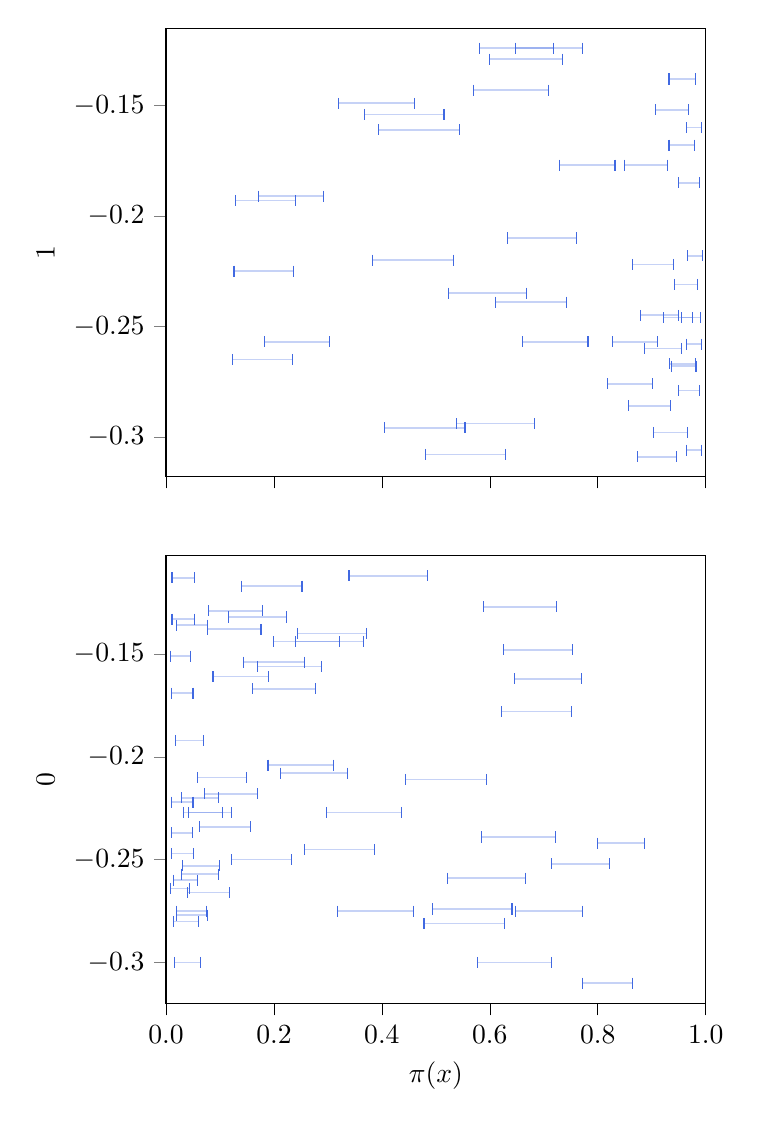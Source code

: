 % This file was created with tikzplotlib v0.10.1.
\begin{tikzpicture}

\definecolor{darkgray176}{RGB}{176,176,176}
\definecolor{royalblue}{RGB}{65,105,225}

\begin{groupplot}[group style={group size=1 by 2}]
\nextgroupplot[
scaled x ticks=manual:{}{\pgfmathparse{#1}},
tick align=outside,
tick pos=left,
x grid style={darkgray176},
xmin=0, xmax=1,
xtick style={color=black},
xticklabels={},
ylabel={1},
ymin=-0.318, ymax=-0.115
]
\addplot [draw=royalblue, fill=royalblue, mark=|, only marks]
table{%
x  y
0.904 -0.298
0.966 -0.298
};
\addplot [draw=royalblue, fill=royalblue, mark=|, only marks]
table{%
x  y
0.955 -0.246
0.99 -0.246
};
\addplot [draw=royalblue, fill=royalblue, mark=|, only marks]
table{%
x  y
0.966 -0.218
0.994 -0.218
};
\addplot [draw=royalblue, fill=royalblue, mark=|, only marks]
table{%
x  y
0.368 -0.154
0.515 -0.154
};
\addplot [draw=royalblue, fill=royalblue, mark=|, only marks]
table{%
x  y
0.907 -0.152
0.968 -0.152
};
\addplot [draw=royalblue, fill=royalblue, mark=|, only marks]
table{%
x  y
0.942 -0.231
0.985 -0.231
};
\addplot [draw=royalblue, fill=royalblue, mark=|, only marks]
table{%
x  y
0.523 -0.235
0.668 -0.235
};
\addplot [draw=royalblue, fill=royalblue, mark=|, only marks]
table{%
x  y
0.633 -0.21
0.76 -0.21
};
\addplot [draw=royalblue, fill=royalblue, mark=|, only marks]
table{%
x  y
0.128 -0.193
0.24 -0.193
};
\addplot [draw=royalblue, fill=royalblue, mark=|, only marks]
table{%
x  y
0.873 -0.309
0.946 -0.309
};
\addplot [draw=royalblue, fill=royalblue, mark=|, only marks]
table{%
x  y
0.319 -0.149
0.461 -0.149
};
\addplot [draw=royalblue, fill=royalblue, mark=|, only marks]
table{%
x  y
0.182 -0.257
0.303 -0.257
};
\addplot [draw=royalblue, fill=royalblue, mark=|, only marks]
table{%
x  y
0.933 -0.267
0.981 -0.267
};
\addplot [draw=royalblue, fill=royalblue, mark=|, only marks]
table{%
x  y
0.865 -0.222
0.94 -0.222
};
\addplot [draw=royalblue, fill=royalblue, mark=|, only marks]
table{%
x  y
0.932 -0.138
0.981 -0.138
};
\addplot [draw=royalblue, fill=royalblue, mark=|, only marks]
table{%
x  y
0.661 -0.257
0.782 -0.257
};
\addplot [draw=royalblue, fill=royalblue, mark=|, only marks]
table{%
x  y
0.48 -0.308
0.629 -0.308
};
\addplot [draw=royalblue, fill=royalblue, mark=|, only marks]
table{%
x  y
0.647 -0.124
0.771 -0.124
};
\addplot [draw=royalblue, fill=royalblue, mark=|, only marks]
table{%
x  y
0.123 -0.265
0.234 -0.265
};
\addplot [draw=royalblue, fill=royalblue, mark=|, only marks]
table{%
x  y
0.126 -0.225
0.237 -0.225
};
\addplot [draw=royalblue, fill=royalblue, mark=|, only marks]
table{%
x  y
0.569 -0.143
0.708 -0.143
};
\addplot [draw=royalblue, fill=royalblue, mark=|, only marks]
table{%
x  y
0.404 -0.296
0.554 -0.296
};
\addplot [draw=royalblue, fill=royalblue, mark=|, only marks]
table{%
x  y
0.964 -0.16
0.993 -0.16
};
\addplot [draw=royalblue, fill=royalblue, mark=|, only marks]
table{%
x  y
0.172 -0.191
0.291 -0.191
};
\addplot [draw=royalblue, fill=royalblue, mark=|, only marks]
table{%
x  y
0.964 -0.306
0.993 -0.306
};
\addplot [draw=royalblue, fill=royalblue, mark=|, only marks]
table{%
x  y
0.61 -0.239
0.742 -0.239
};
\addplot [draw=royalblue, fill=royalblue, mark=|, only marks]
table{%
x  y
0.922 -0.246
0.975 -0.246
};
\addplot [draw=royalblue, fill=royalblue, mark=|, only marks]
table{%
x  y
0.383 -0.22
0.532 -0.22
};
\addplot [draw=royalblue, fill=royalblue, mark=|, only marks]
table{%
x  y
0.879 -0.245
0.95 -0.245
};
\addplot [draw=royalblue, fill=royalblue, mark=|, only marks]
table{%
x  y
0.827 -0.257
0.91 -0.257
};
\addplot [draw=royalblue, fill=royalblue, mark=|, only marks]
table{%
x  y
0.581 -0.124
0.718 -0.124
};
\addplot [draw=royalblue, fill=royalblue, mark=|, only marks]
table{%
x  y
0.936 -0.268
0.982 -0.268
};
\addplot [draw=royalblue, fill=royalblue, mark=|, only marks]
table{%
x  y
0.857 -0.286
0.934 -0.286
};
\addplot [draw=royalblue, fill=royalblue, mark=|, only marks]
table{%
x  y
0.85 -0.177
0.929 -0.177
};
\addplot [draw=royalblue, fill=royalblue, mark=|, only marks]
table{%
x  y
0.393 -0.161
0.543 -0.161
};
\addplot [draw=royalblue, fill=royalblue, mark=|, only marks]
table{%
x  y
0.729 -0.177
0.832 -0.177
};
\addplot [draw=royalblue, fill=royalblue, mark=|, only marks]
table{%
x  y
0.539 -0.294
0.682 -0.294
};
\addplot [draw=royalblue, fill=royalblue, mark=|, only marks]
table{%
x  y
0.949 -0.279
0.988 -0.279
};
\addplot [draw=royalblue, fill=royalblue, mark=|, only marks]
table{%
x  y
0.95 -0.185
0.988 -0.185
};
\addplot [draw=royalblue, fill=royalblue, mark=|, only marks]
table{%
x  y
0.964 -0.258
0.993 -0.258
};
\addplot [draw=royalblue, fill=royalblue, mark=|, only marks]
table{%
x  y
0.6 -0.129
0.734 -0.129
};
\addplot [draw=royalblue, fill=royalblue, mark=|, only marks]
table{%
x  y
0.886 -0.26
0.955 -0.26
};
\addplot [draw=royalblue, fill=royalblue, mark=|, only marks]
table{%
x  y
0.932 -0.168
0.98 -0.168
};
\addplot [draw=royalblue, fill=royalblue, mark=|, only marks]
table{%
x  y
0.818 -0.276
0.901 -0.276
};
\addplot [semithick, royalblue, opacity=0.3]
table {%
0.904 -0.298
0.966 -0.298
};
\addplot [semithick, royalblue, opacity=0.3]
table {%
0.955 -0.246
0.99 -0.246
};
\addplot [semithick, royalblue, opacity=0.3]
table {%
0.966 -0.218
0.994 -0.218
};
\addplot [semithick, royalblue, opacity=0.3]
table {%
0.368 -0.154
0.515 -0.154
};
\addplot [semithick, royalblue, opacity=0.3]
table {%
0.907 -0.152
0.968 -0.152
};
\addplot [semithick, royalblue, opacity=0.3]
table {%
0.942 -0.231
0.985 -0.231
};
\addplot [semithick, royalblue, opacity=0.3]
table {%
0.523 -0.235
0.668 -0.235
};
\addplot [semithick, royalblue, opacity=0.3]
table {%
0.633 -0.21
0.76 -0.21
};
\addplot [semithick, royalblue, opacity=0.3]
table {%
0.128 -0.193
0.24 -0.193
};
\addplot [semithick, royalblue, opacity=0.3]
table {%
0.873 -0.309
0.946 -0.309
};
\addplot [semithick, royalblue, opacity=0.3]
table {%
0.319 -0.149
0.461 -0.149
};
\addplot [semithick, royalblue, opacity=0.3]
table {%
0.182 -0.257
0.303 -0.257
};
\addplot [semithick, royalblue, opacity=0.3]
table {%
0.933 -0.267
0.981 -0.267
};
\addplot [semithick, royalblue, opacity=0.3]
table {%
0.865 -0.222
0.94 -0.222
};
\addplot [semithick, royalblue, opacity=0.3]
table {%
0.932 -0.138
0.981 -0.138
};
\addplot [semithick, royalblue, opacity=0.3]
table {%
0.661 -0.257
0.782 -0.257
};
\addplot [semithick, royalblue, opacity=0.3]
table {%
0.48 -0.308
0.629 -0.308
};
\addplot [semithick, royalblue, opacity=0.3]
table {%
0.647 -0.124
0.771 -0.124
};
\addplot [semithick, royalblue, opacity=0.3]
table {%
0.123 -0.265
0.234 -0.265
};
\addplot [semithick, royalblue, opacity=0.3]
table {%
0.126 -0.225
0.237 -0.225
};
\addplot [semithick, royalblue, opacity=0.3]
table {%
0.569 -0.143
0.708 -0.143
};
\addplot [semithick, royalblue, opacity=0.3]
table {%
0.404 -0.296
0.554 -0.296
};
\addplot [semithick, royalblue, opacity=0.3]
table {%
0.964 -0.16
0.993 -0.16
};
\addplot [semithick, royalblue, opacity=0.3]
table {%
0.172 -0.191
0.291 -0.191
};
\addplot [semithick, royalblue, opacity=0.3]
table {%
0.964 -0.306
0.993 -0.306
};
\addplot [semithick, royalblue, opacity=0.3]
table {%
0.61 -0.239
0.742 -0.239
};
\addplot [semithick, royalblue, opacity=0.3]
table {%
0.922 -0.246
0.975 -0.246
};
\addplot [semithick, royalblue, opacity=0.3]
table {%
0.383 -0.22
0.532 -0.22
};
\addplot [semithick, royalblue, opacity=0.3]
table {%
0.879 -0.245
0.95 -0.245
};
\addplot [semithick, royalblue, opacity=0.3]
table {%
0.827 -0.257
0.91 -0.257
};
\addplot [semithick, royalblue, opacity=0.3]
table {%
0.581 -0.124
0.718 -0.124
};
\addplot [semithick, royalblue, opacity=0.3]
table {%
0.936 -0.268
0.982 -0.268
};
\addplot [semithick, royalblue, opacity=0.3]
table {%
0.857 -0.286
0.934 -0.286
};
\addplot [semithick, royalblue, opacity=0.3]
table {%
0.85 -0.177
0.929 -0.177
};
\addplot [semithick, royalblue, opacity=0.3]
table {%
0.393 -0.161
0.543 -0.161
};
\addplot [semithick, royalblue, opacity=0.3]
table {%
0.729 -0.177
0.832 -0.177
};
\addplot [semithick, royalblue, opacity=0.3]
table {%
0.539 -0.294
0.682 -0.294
};
\addplot [semithick, royalblue, opacity=0.3]
table {%
0.949 -0.279
0.988 -0.279
};
\addplot [semithick, royalblue, opacity=0.3]
table {%
0.95 -0.185
0.988 -0.185
};
\addplot [semithick, royalblue, opacity=0.3]
table {%
0.964 -0.258
0.993 -0.258
};
\addplot [semithick, royalblue, opacity=0.3]
table {%
0.6 -0.129
0.734 -0.129
};
\addplot [semithick, royalblue, opacity=0.3]
table {%
0.886 -0.26
0.955 -0.26
};
\addplot [semithick, royalblue, opacity=0.3]
table {%
0.932 -0.168
0.98 -0.168
};
\addplot [semithick, royalblue, opacity=0.3]
table {%
0.818 -0.276
0.901 -0.276
};

\nextgroupplot[
tick align=outside,
tick pos=left,
x grid style={darkgray176},
xlabel={\(\displaystyle \pi(x)\)},
xmin=0, xmax=1,
xtick style={color=black},
xtick={0,0.2,0.4,0.6,0.8,1},
xticklabels={
  \(\displaystyle {0.0}\),
  \(\displaystyle {0.2}\),
  \(\displaystyle {0.4}\),
  \(\displaystyle {0.6}\),
  \(\displaystyle {0.8}\),
  \(\displaystyle {1.0}\)
},
ylabel={0},
ymin=-0.32, ymax=-0.102
]
\addplot [draw=royalblue, fill=royalblue, mark=|, only marks]
table{%
x  y
0.257 -0.245
0.387 -0.245
};
\addplot [draw=royalblue, fill=royalblue, mark=|, only marks]
table{%
x  y
0.017 -0.192
0.07 -0.192
};
\addplot [draw=royalblue, fill=royalblue, mark=|, only marks]
table{%
x  y
0.03 -0.253
0.099 -0.253
};
\addplot [draw=royalblue, fill=royalblue, mark=|, only marks]
table{%
x  y
0.244 -0.14
0.371 -0.14
};
\addplot [draw=royalblue, fill=royalblue, mark=|, only marks]
table{%
x  y
0.078 -0.129
0.179 -0.129
};
\addplot [draw=royalblue, fill=royalblue, mark=|, only marks]
table{%
x  y
0.646 -0.162
0.77 -0.162
};
\addplot [draw=royalblue, fill=royalblue, mark=|, only marks]
table{%
x  y
0.01 -0.169
0.05 -0.169
};
\addplot [draw=royalblue, fill=royalblue, mark=|, only marks]
table{%
x  y
0.199 -0.144
0.322 -0.144
};
\addplot [draw=royalblue, fill=royalblue, mark=|, only marks]
table{%
x  y
0.015 -0.3
0.064 -0.3
};
\addplot [draw=royalblue, fill=royalblue, mark=|, only marks]
table{%
x  y
0.16 -0.167
0.277 -0.167
};
\addplot [draw=royalblue, fill=royalblue, mark=|, only marks]
table{%
x  y
0.01 -0.222
0.05 -0.222
};
\addplot [draw=royalblue, fill=royalblue, mark=|, only marks]
table{%
x  y
0.139 -0.117
0.252 -0.117
};
\addplot [draw=royalblue, fill=royalblue, mark=|, only marks]
table{%
x  y
0.715 -0.252
0.822 -0.252
};
\addplot [draw=royalblue, fill=royalblue, mark=|, only marks]
table{%
x  y
0.01 -0.247
0.051 -0.247
};
\addplot [draw=royalblue, fill=royalblue, mark=|, only marks]
table{%
x  y
0.298 -0.227
0.437 -0.227
};
\addplot [draw=royalblue, fill=royalblue, mark=|, only marks]
table{%
x  y
0.087 -0.161
0.19 -0.161
};
\addplot [draw=royalblue, fill=royalblue, mark=|, only marks]
table{%
x  y
0.009 -0.151
0.045 -0.151
};
\addplot [draw=royalblue, fill=royalblue, mark=|, only marks]
table{%
x  y
0.072 -0.218
0.17 -0.218
};
\addplot [draw=royalblue, fill=royalblue, mark=|, only marks]
table{%
x  y
0.585 -0.239
0.721 -0.239
};
\addplot [draw=royalblue, fill=royalblue, mark=|, only marks]
table{%
x  y
0.115 -0.132
0.224 -0.132
};
\addplot [draw=royalblue, fill=royalblue, mark=|, only marks]
table{%
x  y
0.013 -0.26
0.058 -0.26
};
\addplot [draw=royalblue, fill=royalblue, mark=|, only marks]
table{%
x  y
0.443 -0.211
0.593 -0.211
};
\addplot [draw=royalblue, fill=royalblue, mark=|, only marks]
table{%
x  y
0.339 -0.112
0.484 -0.112
};
\addplot [draw=royalblue, fill=royalblue, mark=|, only marks]
table{%
x  y
0.143 -0.154
0.257 -0.154
};
\addplot [draw=royalblue, fill=royalblue, mark=|, only marks]
table{%
x  y
0.493 -0.274
0.641 -0.274
};
\addplot [draw=royalblue, fill=royalblue, mark=|, only marks]
table{%
x  y
0.013 -0.28
0.06 -0.28
};
\addplot [draw=royalblue, fill=royalblue, mark=|, only marks]
table{%
x  y
0.625 -0.148
0.754 -0.148
};
\addplot [draw=royalblue, fill=royalblue, mark=|, only marks]
table{%
x  y
0.01 -0.237
0.049 -0.237
};
\addplot [draw=royalblue, fill=royalblue, mark=|, only marks]
table{%
x  y
0.189 -0.204
0.31 -0.204
};
\addplot [draw=royalblue, fill=royalblue, mark=|, only marks]
table{%
x  y
0.122 -0.25
0.233 -0.25
};
\addplot [draw=royalblue, fill=royalblue, mark=|, only marks]
table{%
x  y
0.478 -0.281
0.627 -0.281
};
\addplot [draw=royalblue, fill=royalblue, mark=|, only marks]
table{%
x  y
0.772 -0.31
0.864 -0.31
};
\addplot [draw=royalblue, fill=royalblue, mark=|, only marks]
table{%
x  y
0.032 -0.227
0.104 -0.227
};
\addplot [draw=royalblue, fill=royalblue, mark=|, only marks]
table{%
x  y
0.011 -0.133
0.053 -0.133
};
\addplot [draw=royalblue, fill=royalblue, mark=|, only marks]
table{%
x  y
0.169 -0.156
0.288 -0.156
};
\addplot [draw=royalblue, fill=royalblue, mark=|, only marks]
table{%
x  y
0.02 -0.136
0.076 -0.136
};
\addplot [draw=royalblue, fill=royalblue, mark=|, only marks]
table{%
x  y
0.039 -0.266
0.117 -0.266
};
\addplot [draw=royalblue, fill=royalblue, mark=|, only marks]
table{%
x  y
0.212 -0.208
0.336 -0.208
};
\addplot [draw=royalblue, fill=royalblue, mark=|, only marks]
table{%
x  y
0.058 -0.21
0.149 -0.21
};
\addplot [draw=royalblue, fill=royalblue, mark=|, only marks]
table{%
x  y
0.019 -0.277
0.076 -0.277
};
\addplot [draw=royalblue, fill=royalblue, mark=|, only marks]
table{%
x  y
0.648 -0.275
0.772 -0.275
};
\addplot [draw=royalblue, fill=royalblue, mark=|, only marks]
table{%
x  y
0.029 -0.257
0.097 -0.257
};
\addplot [draw=royalblue, fill=royalblue, mark=|, only marks]
table{%
x  y
0.041 -0.227
0.121 -0.227
};
\addplot [draw=royalblue, fill=royalblue, mark=|, only marks]
table{%
x  y
0.011 -0.113
0.053 -0.113
};
\addplot [draw=royalblue, fill=royalblue, mark=|, only marks]
table{%
x  y
0.076 -0.138
0.176 -0.138
};
\addplot [draw=royalblue, fill=royalblue, mark=|, only marks]
table{%
x  y
0.062 -0.234
0.156 -0.234
};
\addplot [draw=royalblue, fill=royalblue, mark=|, only marks]
table{%
x  y
0.24 -0.144
0.366 -0.144
};
\addplot [draw=royalblue, fill=royalblue, mark=|, only marks]
table{%
x  y
0.588 -0.127
0.723 -0.127
};
\addplot [draw=royalblue, fill=royalblue, mark=|, only marks]
table{%
x  y
0.521 -0.259
0.666 -0.259
};
\addplot [draw=royalblue, fill=royalblue, mark=|, only marks]
table{%
x  y
0.008 -0.264
0.043 -0.264
};
\addplot [draw=royalblue, fill=royalblue, mark=|, only marks]
table{%
x  y
0.577 -0.3
0.715 -0.3
};
\addplot [draw=royalblue, fill=royalblue, mark=|, only marks]
table{%
x  y
0.621 -0.178
0.751 -0.178
};
\addplot [draw=royalblue, fill=royalblue, mark=|, only marks]
table{%
x  y
0.029 -0.22
0.098 -0.22
};
\addplot [draw=royalblue, fill=royalblue, mark=|, only marks]
table{%
x  y
0.317 -0.275
0.459 -0.275
};
\addplot [draw=royalblue, fill=royalblue, mark=|, only marks]
table{%
x  y
0.8 -0.242
0.887 -0.242
};
\addplot [draw=royalblue, fill=royalblue, mark=|, only marks]
table{%
x  y
0.019 -0.275
0.075 -0.275
};
\addplot [semithick, royalblue, opacity=0.3]
table {%
0.257 -0.245
0.387 -0.245
};
\addplot [semithick, royalblue, opacity=0.3]
table {%
0.017 -0.192
0.07 -0.192
};
\addplot [semithick, royalblue, opacity=0.3]
table {%
0.03 -0.253
0.099 -0.253
};
\addplot [semithick, royalblue, opacity=0.3]
table {%
0.244 -0.14
0.371 -0.14
};
\addplot [semithick, royalblue, opacity=0.3]
table {%
0.078 -0.129
0.179 -0.129
};
\addplot [semithick, royalblue, opacity=0.3]
table {%
0.646 -0.162
0.77 -0.162
};
\addplot [semithick, royalblue, opacity=0.3]
table {%
0.01 -0.169
0.05 -0.169
};
\addplot [semithick, royalblue, opacity=0.3]
table {%
0.199 -0.144
0.322 -0.144
};
\addplot [semithick, royalblue, opacity=0.3]
table {%
0.015 -0.3
0.064 -0.3
};
\addplot [semithick, royalblue, opacity=0.3]
table {%
0.16 -0.167
0.277 -0.167
};
\addplot [semithick, royalblue, opacity=0.3]
table {%
0.01 -0.222
0.05 -0.222
};
\addplot [semithick, royalblue, opacity=0.3]
table {%
0.139 -0.117
0.252 -0.117
};
\addplot [semithick, royalblue, opacity=0.3]
table {%
0.715 -0.252
0.822 -0.252
};
\addplot [semithick, royalblue, opacity=0.3]
table {%
0.01 -0.247
0.051 -0.247
};
\addplot [semithick, royalblue, opacity=0.3]
table {%
0.298 -0.227
0.437 -0.227
};
\addplot [semithick, royalblue, opacity=0.3]
table {%
0.087 -0.161
0.19 -0.161
};
\addplot [semithick, royalblue, opacity=0.3]
table {%
0.009 -0.151
0.045 -0.151
};
\addplot [semithick, royalblue, opacity=0.3]
table {%
0.072 -0.218
0.17 -0.218
};
\addplot [semithick, royalblue, opacity=0.3]
table {%
0.585 -0.239
0.721 -0.239
};
\addplot [semithick, royalblue, opacity=0.3]
table {%
0.115 -0.132
0.224 -0.132
};
\addplot [semithick, royalblue, opacity=0.3]
table {%
0.013 -0.26
0.058 -0.26
};
\addplot [semithick, royalblue, opacity=0.3]
table {%
0.443 -0.211
0.593 -0.211
};
\addplot [semithick, royalblue, opacity=0.3]
table {%
0.339 -0.112
0.484 -0.112
};
\addplot [semithick, royalblue, opacity=0.3]
table {%
0.143 -0.154
0.257 -0.154
};
\addplot [semithick, royalblue, opacity=0.3]
table {%
0.493 -0.274
0.641 -0.274
};
\addplot [semithick, royalblue, opacity=0.3]
table {%
0.013 -0.28
0.06 -0.28
};
\addplot [semithick, royalblue, opacity=0.3]
table {%
0.625 -0.148
0.754 -0.148
};
\addplot [semithick, royalblue, opacity=0.3]
table {%
0.01 -0.237
0.049 -0.237
};
\addplot [semithick, royalblue, opacity=0.3]
table {%
0.189 -0.204
0.31 -0.204
};
\addplot [semithick, royalblue, opacity=0.3]
table {%
0.122 -0.25
0.233 -0.25
};
\addplot [semithick, royalblue, opacity=0.3]
table {%
0.478 -0.281
0.627 -0.281
};
\addplot [semithick, royalblue, opacity=0.3]
table {%
0.772 -0.31
0.864 -0.31
};
\addplot [semithick, royalblue, opacity=0.3]
table {%
0.032 -0.227
0.104 -0.227
};
\addplot [semithick, royalblue, opacity=0.3]
table {%
0.011 -0.133
0.053 -0.133
};
\addplot [semithick, royalblue, opacity=0.3]
table {%
0.169 -0.156
0.288 -0.156
};
\addplot [semithick, royalblue, opacity=0.3]
table {%
0.02 -0.136
0.076 -0.136
};
\addplot [semithick, royalblue, opacity=0.3]
table {%
0.039 -0.266
0.117 -0.266
};
\addplot [semithick, royalblue, opacity=0.3]
table {%
0.212 -0.208
0.336 -0.208
};
\addplot [semithick, royalblue, opacity=0.3]
table {%
0.058 -0.21
0.149 -0.21
};
\addplot [semithick, royalblue, opacity=0.3]
table {%
0.019 -0.277
0.076 -0.277
};
\addplot [semithick, royalblue, opacity=0.3]
table {%
0.648 -0.275
0.772 -0.275
};
\addplot [semithick, royalblue, opacity=0.3]
table {%
0.029 -0.257
0.097 -0.257
};
\addplot [semithick, royalblue, opacity=0.3]
table {%
0.041 -0.227
0.121 -0.227
};
\addplot [semithick, royalblue, opacity=0.3]
table {%
0.011 -0.113
0.053 -0.113
};
\addplot [semithick, royalblue, opacity=0.3]
table {%
0.076 -0.138
0.176 -0.138
};
\addplot [semithick, royalblue, opacity=0.3]
table {%
0.062 -0.234
0.156 -0.234
};
\addplot [semithick, royalblue, opacity=0.3]
table {%
0.24 -0.144
0.366 -0.144
};
\addplot [semithick, royalblue, opacity=0.3]
table {%
0.588 -0.127
0.723 -0.127
};
\addplot [semithick, royalblue, opacity=0.3]
table {%
0.521 -0.259
0.666 -0.259
};
\addplot [semithick, royalblue, opacity=0.3]
table {%
0.008 -0.264
0.043 -0.264
};
\addplot [semithick, royalblue, opacity=0.3]
table {%
0.577 -0.3
0.715 -0.3
};
\addplot [semithick, royalblue, opacity=0.3]
table {%
0.621 -0.178
0.751 -0.178
};
\addplot [semithick, royalblue, opacity=0.3]
table {%
0.029 -0.22
0.098 -0.22
};
\addplot [semithick, royalblue, opacity=0.3]
table {%
0.317 -0.275
0.459 -0.275
};
\addplot [semithick, royalblue, opacity=0.3]
table {%
0.8 -0.242
0.887 -0.242
};
\addplot [semithick, royalblue, opacity=0.3]
table {%
0.019 -0.275
0.075 -0.275
};
\end{groupplot}

\end{tikzpicture}
